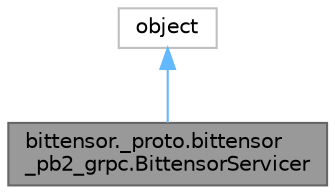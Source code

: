 digraph "bittensor._proto.bittensor_pb2_grpc.BittensorServicer"
{
 // LATEX_PDF_SIZE
  bgcolor="transparent";
  edge [fontname=Helvetica,fontsize=10,labelfontname=Helvetica,labelfontsize=10];
  node [fontname=Helvetica,fontsize=10,shape=box,height=0.2,width=0.4];
  Node1 [label="bittensor._proto.bittensor\l_pb2_grpc.BittensorServicer",height=0.2,width=0.4,color="gray40", fillcolor="grey60", style="filled", fontcolor="black",tooltip=" "];
  Node2 -> Node1 [dir="back",color="steelblue1",style="solid"];
  Node2 [label="object",height=0.2,width=0.4,color="grey75", fillcolor="white", style="filled",tooltip=" "];
}
